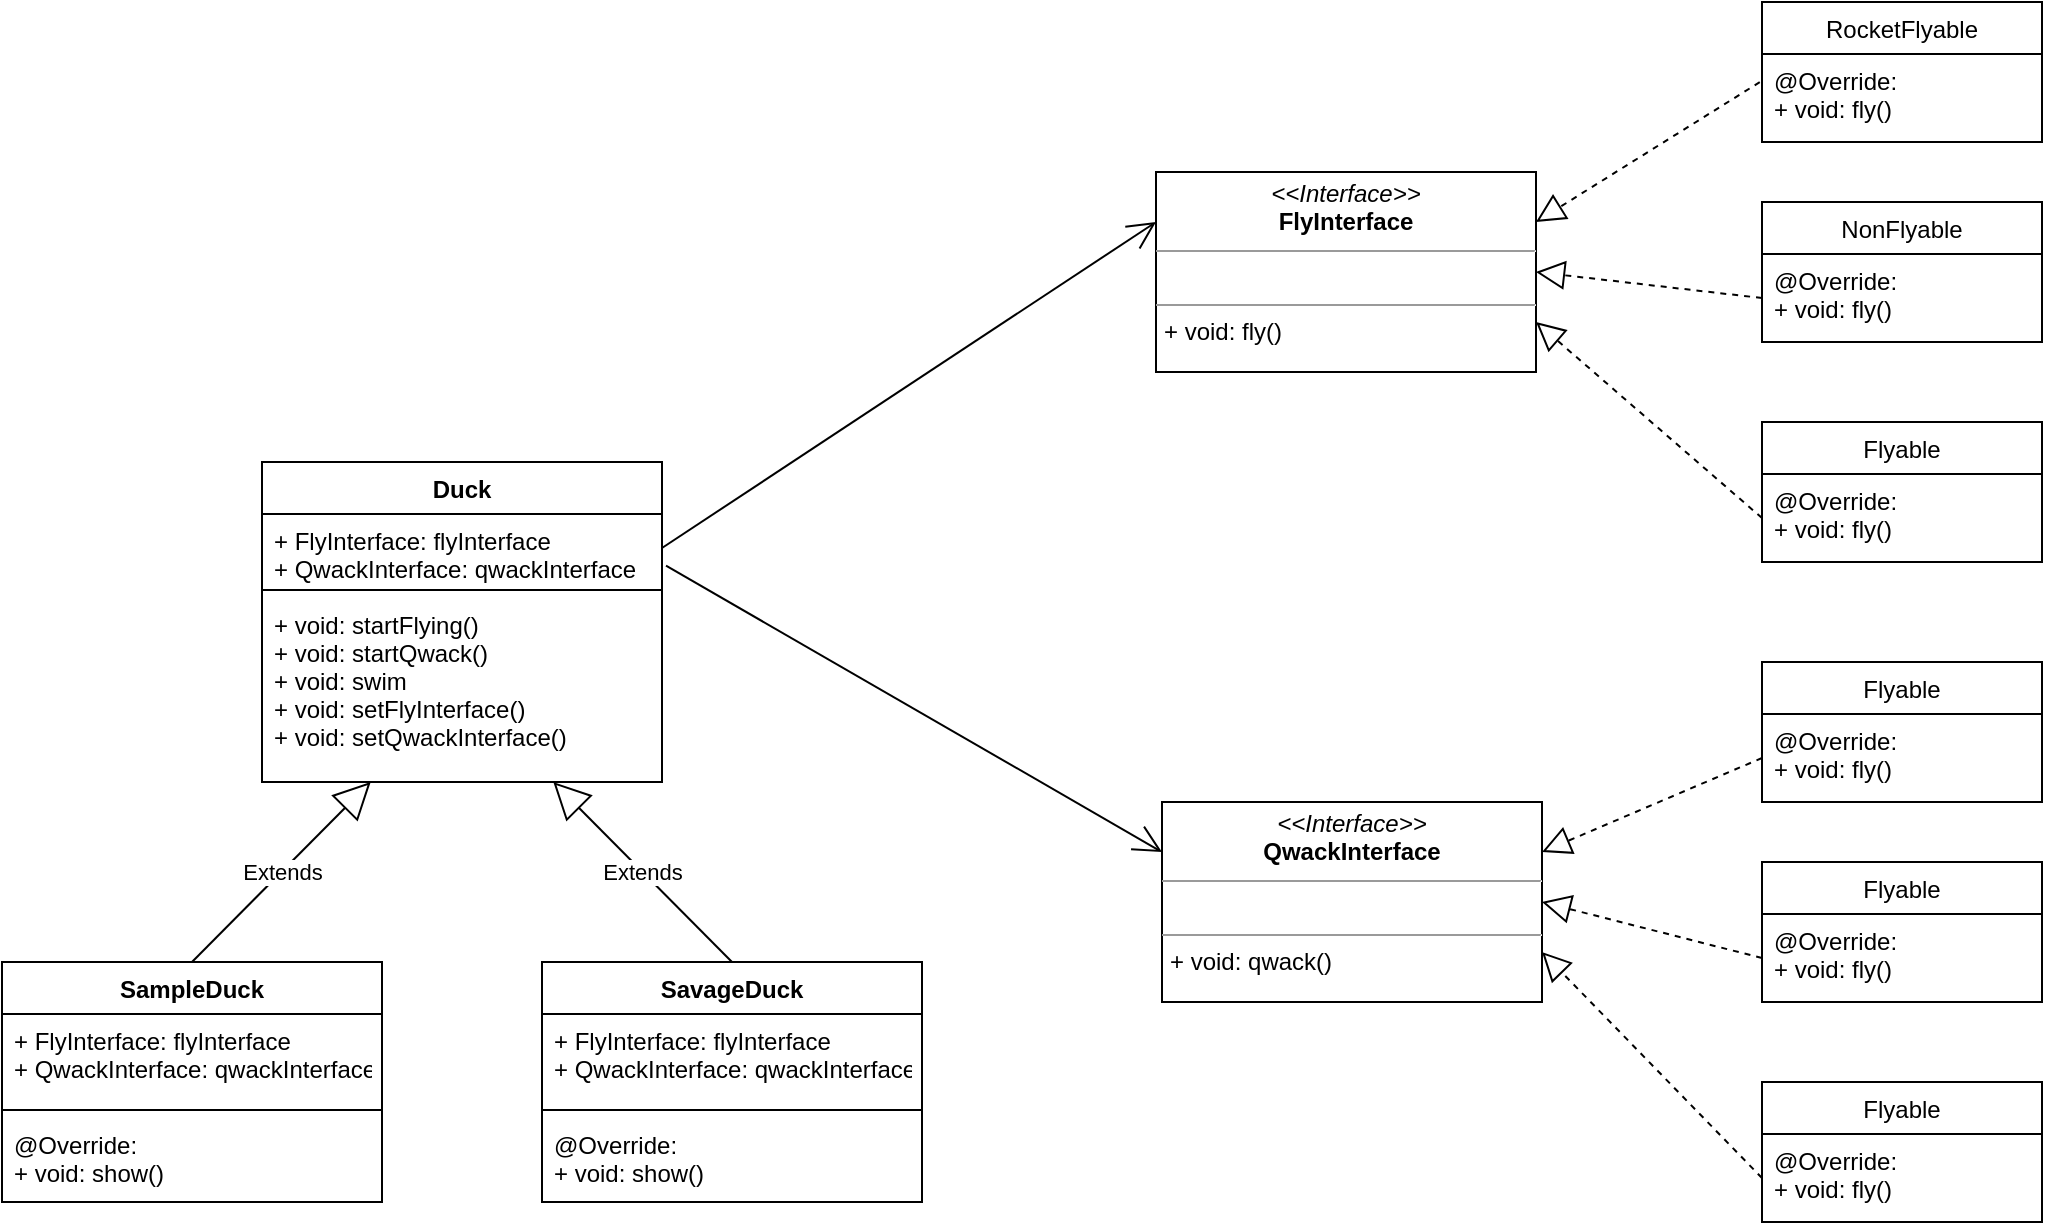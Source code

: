 <mxfile version="14.5.7" type="device"><diagram id="Xy2wSa9hNJmvXi25V2sU" name="Page-1"><mxGraphModel dx="1447" dy="803" grid="1" gridSize="10" guides="1" tooltips="1" connect="1" arrows="1" fold="1" page="1" pageScale="1" pageWidth="827" pageHeight="1169" math="0" shadow="0"><root><mxCell id="0"/><mxCell id="1" parent="0"/><mxCell id="quM5_9YytsKyh5nmzEG2-1" value="Duck" style="swimlane;fontStyle=1;align=center;verticalAlign=top;childLayout=stackLayout;horizontal=1;startSize=26;horizontalStack=0;resizeParent=1;resizeParentMax=0;resizeLast=0;collapsible=1;marginBottom=0;" vertex="1" parent="1"><mxGeometry x="190" y="300" width="200" height="160" as="geometry"/></mxCell><mxCell id="quM5_9YytsKyh5nmzEG2-2" value="+ FlyInterface: flyInterface&#10;+ QwackInterface: qwackInterface&#10;" style="text;strokeColor=none;fillColor=none;align=left;verticalAlign=top;spacingLeft=4;spacingRight=4;overflow=hidden;rotatable=0;points=[[0,0.5],[1,0.5]];portConstraint=eastwest;" vertex="1" parent="quM5_9YytsKyh5nmzEG2-1"><mxGeometry y="26" width="200" height="34" as="geometry"/></mxCell><mxCell id="quM5_9YytsKyh5nmzEG2-3" value="" style="line;strokeWidth=1;fillColor=none;align=left;verticalAlign=middle;spacingTop=-1;spacingLeft=3;spacingRight=3;rotatable=0;labelPosition=right;points=[];portConstraint=eastwest;" vertex="1" parent="quM5_9YytsKyh5nmzEG2-1"><mxGeometry y="60" width="200" height="8" as="geometry"/></mxCell><mxCell id="quM5_9YytsKyh5nmzEG2-4" value="+ void: startFlying()&#10;+ void: startQwack()&#10;+ void: swim&#10;+ void: setFlyInterface()&#10;+ void: setQwackInterface()" style="text;strokeColor=none;fillColor=none;align=left;verticalAlign=top;spacingLeft=4;spacingRight=4;overflow=hidden;rotatable=0;points=[[0,0.5],[1,0.5]];portConstraint=eastwest;" vertex="1" parent="quM5_9YytsKyh5nmzEG2-1"><mxGeometry y="68" width="200" height="92" as="geometry"/></mxCell><mxCell id="quM5_9YytsKyh5nmzEG2-5" value="SampleDuck" style="swimlane;fontStyle=1;align=center;verticalAlign=top;childLayout=stackLayout;horizontal=1;startSize=26;horizontalStack=0;resizeParent=1;resizeParentMax=0;resizeLast=0;collapsible=1;marginBottom=0;" vertex="1" parent="1"><mxGeometry x="60" y="550" width="190" height="120" as="geometry"/></mxCell><mxCell id="quM5_9YytsKyh5nmzEG2-6" value="+ FlyInterface: flyInterface&#10;+ QwackInterface: qwackInterface&#10;" style="text;strokeColor=none;fillColor=none;align=left;verticalAlign=top;spacingLeft=4;spacingRight=4;overflow=hidden;rotatable=0;points=[[0,0.5],[1,0.5]];portConstraint=eastwest;" vertex="1" parent="quM5_9YytsKyh5nmzEG2-5"><mxGeometry y="26" width="190" height="44" as="geometry"/></mxCell><mxCell id="quM5_9YytsKyh5nmzEG2-7" value="" style="line;strokeWidth=1;fillColor=none;align=left;verticalAlign=middle;spacingTop=-1;spacingLeft=3;spacingRight=3;rotatable=0;labelPosition=right;points=[];portConstraint=eastwest;" vertex="1" parent="quM5_9YytsKyh5nmzEG2-5"><mxGeometry y="70" width="190" height="8" as="geometry"/></mxCell><mxCell id="quM5_9YytsKyh5nmzEG2-8" value="@Override:&#10;+ void: show()" style="text;strokeColor=none;fillColor=none;align=left;verticalAlign=top;spacingLeft=4;spacingRight=4;overflow=hidden;rotatable=0;points=[[0,0.5],[1,0.5]];portConstraint=eastwest;" vertex="1" parent="quM5_9YytsKyh5nmzEG2-5"><mxGeometry y="78" width="190" height="42" as="geometry"/></mxCell><mxCell id="quM5_9YytsKyh5nmzEG2-9" value="SavageDuck" style="swimlane;fontStyle=1;align=center;verticalAlign=top;childLayout=stackLayout;horizontal=1;startSize=26;horizontalStack=0;resizeParent=1;resizeParentMax=0;resizeLast=0;collapsible=1;marginBottom=0;" vertex="1" parent="1"><mxGeometry x="330" y="550" width="190" height="120" as="geometry"/></mxCell><mxCell id="quM5_9YytsKyh5nmzEG2-10" value="+ FlyInterface: flyInterface&#10;+ QwackInterface: qwackInterface&#10;" style="text;strokeColor=none;fillColor=none;align=left;verticalAlign=top;spacingLeft=4;spacingRight=4;overflow=hidden;rotatable=0;points=[[0,0.5],[1,0.5]];portConstraint=eastwest;" vertex="1" parent="quM5_9YytsKyh5nmzEG2-9"><mxGeometry y="26" width="190" height="44" as="geometry"/></mxCell><mxCell id="quM5_9YytsKyh5nmzEG2-11" value="" style="line;strokeWidth=1;fillColor=none;align=left;verticalAlign=middle;spacingTop=-1;spacingLeft=3;spacingRight=3;rotatable=0;labelPosition=right;points=[];portConstraint=eastwest;" vertex="1" parent="quM5_9YytsKyh5nmzEG2-9"><mxGeometry y="70" width="190" height="8" as="geometry"/></mxCell><mxCell id="quM5_9YytsKyh5nmzEG2-12" value="@Override:&#10;+ void: show()" style="text;strokeColor=none;fillColor=none;align=left;verticalAlign=top;spacingLeft=4;spacingRight=4;overflow=hidden;rotatable=0;points=[[0,0.5],[1,0.5]];portConstraint=eastwest;" vertex="1" parent="quM5_9YytsKyh5nmzEG2-9"><mxGeometry y="78" width="190" height="42" as="geometry"/></mxCell><mxCell id="quM5_9YytsKyh5nmzEG2-13" value="Extends" style="endArrow=block;endSize=16;endFill=0;html=1;exitX=0.5;exitY=0;exitDx=0;exitDy=0;" edge="1" parent="1" source="quM5_9YytsKyh5nmzEG2-5" target="quM5_9YytsKyh5nmzEG2-4"><mxGeometry width="160" relative="1" as="geometry"><mxPoint x="200" y="530" as="sourcePoint"/><mxPoint x="360" y="530" as="targetPoint"/></mxGeometry></mxCell><mxCell id="quM5_9YytsKyh5nmzEG2-14" value="Extends" style="endArrow=block;endSize=16;endFill=0;html=1;exitX=0.5;exitY=0;exitDx=0;exitDy=0;" edge="1" parent="1" source="quM5_9YytsKyh5nmzEG2-9" target="quM5_9YytsKyh5nmzEG2-4"><mxGeometry width="160" relative="1" as="geometry"><mxPoint x="200" y="530" as="sourcePoint"/><mxPoint x="360" y="530" as="targetPoint"/></mxGeometry></mxCell><mxCell id="quM5_9YytsKyh5nmzEG2-15" value="&lt;p style=&quot;margin: 0px ; margin-top: 4px ; text-align: center&quot;&gt;&lt;i&gt;&amp;lt;&amp;lt;Interface&amp;gt;&amp;gt;&lt;/i&gt;&lt;br&gt;&lt;b&gt;FlyInterface&lt;/b&gt;&lt;/p&gt;&lt;hr size=&quot;1&quot;&gt;&lt;p style=&quot;margin: 0px ; margin-left: 4px&quot;&gt;&lt;br&gt;&lt;/p&gt;&lt;hr size=&quot;1&quot;&gt;&lt;p style=&quot;margin: 0px ; margin-left: 4px&quot;&gt;+ void: fly()&lt;br&gt;&lt;br&gt;&lt;/p&gt;" style="verticalAlign=top;align=left;overflow=fill;fontSize=12;fontFamily=Helvetica;html=1;" vertex="1" parent="1"><mxGeometry x="637" y="155" width="190" height="100" as="geometry"/></mxCell><mxCell id="quM5_9YytsKyh5nmzEG2-16" value="Flyable" style="swimlane;fontStyle=0;childLayout=stackLayout;horizontal=1;startSize=26;fillColor=none;horizontalStack=0;resizeParent=1;resizeParentMax=0;resizeLast=0;collapsible=1;marginBottom=0;" vertex="1" parent="1"><mxGeometry x="940" y="280" width="140" height="70" as="geometry"/></mxCell><mxCell id="quM5_9YytsKyh5nmzEG2-17" value="@Override:&#10;+ void: fly()" style="text;strokeColor=none;fillColor=none;align=left;verticalAlign=top;spacingLeft=4;spacingRight=4;overflow=hidden;rotatable=0;points=[[0,0.5],[1,0.5]];portConstraint=eastwest;" vertex="1" parent="quM5_9YytsKyh5nmzEG2-16"><mxGeometry y="26" width="140" height="44" as="geometry"/></mxCell><mxCell id="quM5_9YytsKyh5nmzEG2-21" value="NonFlyable" style="swimlane;fontStyle=0;childLayout=stackLayout;horizontal=1;startSize=26;fillColor=none;horizontalStack=0;resizeParent=1;resizeParentMax=0;resizeLast=0;collapsible=1;marginBottom=0;" vertex="1" parent="1"><mxGeometry x="940" y="170" width="140" height="70" as="geometry"/></mxCell><mxCell id="quM5_9YytsKyh5nmzEG2-22" value="@Override:&#10;+ void: fly()" style="text;strokeColor=none;fillColor=none;align=left;verticalAlign=top;spacingLeft=4;spacingRight=4;overflow=hidden;rotatable=0;points=[[0,0.5],[1,0.5]];portConstraint=eastwest;" vertex="1" parent="quM5_9YytsKyh5nmzEG2-21"><mxGeometry y="26" width="140" height="44" as="geometry"/></mxCell><mxCell id="quM5_9YytsKyh5nmzEG2-23" value="RocketFlyable" style="swimlane;fontStyle=0;childLayout=stackLayout;horizontal=1;startSize=26;fillColor=none;horizontalStack=0;resizeParent=1;resizeParentMax=0;resizeLast=0;collapsible=1;marginBottom=0;" vertex="1" parent="1"><mxGeometry x="940" y="70" width="140" height="70" as="geometry"/></mxCell><mxCell id="quM5_9YytsKyh5nmzEG2-24" value="@Override:&#10;+ void: fly()" style="text;strokeColor=none;fillColor=none;align=left;verticalAlign=top;spacingLeft=4;spacingRight=4;overflow=hidden;rotatable=0;points=[[0,0.5],[1,0.5]];portConstraint=eastwest;" vertex="1" parent="quM5_9YytsKyh5nmzEG2-23"><mxGeometry y="26" width="140" height="44" as="geometry"/></mxCell><mxCell id="quM5_9YytsKyh5nmzEG2-25" value="" style="endArrow=block;dashed=1;endFill=0;endSize=12;html=1;entryX=1;entryY=0.75;entryDx=0;entryDy=0;exitX=0;exitY=0.5;exitDx=0;exitDy=0;" edge="1" parent="1" source="quM5_9YytsKyh5nmzEG2-17" target="quM5_9YytsKyh5nmzEG2-15"><mxGeometry width="160" relative="1" as="geometry"><mxPoint x="590" y="310" as="sourcePoint"/><mxPoint x="750" y="310" as="targetPoint"/></mxGeometry></mxCell><mxCell id="quM5_9YytsKyh5nmzEG2-26" value="" style="endArrow=block;dashed=1;endFill=0;endSize=12;html=1;entryX=1;entryY=0.5;entryDx=0;entryDy=0;exitX=0;exitY=0.5;exitDx=0;exitDy=0;" edge="1" parent="1" source="quM5_9YytsKyh5nmzEG2-22" target="quM5_9YytsKyh5nmzEG2-15"><mxGeometry width="160" relative="1" as="geometry"><mxPoint x="590" y="310" as="sourcePoint"/><mxPoint x="750" y="310" as="targetPoint"/></mxGeometry></mxCell><mxCell id="quM5_9YytsKyh5nmzEG2-27" value="" style="endArrow=block;dashed=1;endFill=0;endSize=12;html=1;entryX=1;entryY=0.25;entryDx=0;entryDy=0;exitX=-0.008;exitY=0.32;exitDx=0;exitDy=0;exitPerimeter=0;" edge="1" parent="1" source="quM5_9YytsKyh5nmzEG2-24" target="quM5_9YytsKyh5nmzEG2-15"><mxGeometry width="160" relative="1" as="geometry"><mxPoint x="760" y="104.29" as="sourcePoint"/><mxPoint x="920" y="104.29" as="targetPoint"/></mxGeometry></mxCell><mxCell id="quM5_9YytsKyh5nmzEG2-28" value="&lt;p style=&quot;margin: 0px ; margin-top: 4px ; text-align: center&quot;&gt;&lt;i&gt;&amp;lt;&amp;lt;Interface&amp;gt;&amp;gt;&lt;/i&gt;&lt;br&gt;&lt;b&gt;QwackInterface&lt;/b&gt;&lt;/p&gt;&lt;hr size=&quot;1&quot;&gt;&lt;p style=&quot;margin: 0px ; margin-left: 4px&quot;&gt;&lt;br&gt;&lt;/p&gt;&lt;hr size=&quot;1&quot;&gt;&lt;p style=&quot;margin: 0px ; margin-left: 4px&quot;&gt;+ void: qwack()&lt;br&gt;&lt;br&gt;&lt;/p&gt;" style="verticalAlign=top;align=left;overflow=fill;fontSize=12;fontFamily=Helvetica;html=1;" vertex="1" parent="1"><mxGeometry x="640" y="470" width="190" height="100" as="geometry"/></mxCell><mxCell id="quM5_9YytsKyh5nmzEG2-29" value="Flyable" style="swimlane;fontStyle=0;childLayout=stackLayout;horizontal=1;startSize=26;fillColor=none;horizontalStack=0;resizeParent=1;resizeParentMax=0;resizeLast=0;collapsible=1;marginBottom=0;" vertex="1" parent="1"><mxGeometry x="940" y="400" width="140" height="70" as="geometry"/></mxCell><mxCell id="quM5_9YytsKyh5nmzEG2-30" value="@Override:&#10;+ void: fly()" style="text;strokeColor=none;fillColor=none;align=left;verticalAlign=top;spacingLeft=4;spacingRight=4;overflow=hidden;rotatable=0;points=[[0,0.5],[1,0.5]];portConstraint=eastwest;" vertex="1" parent="quM5_9YytsKyh5nmzEG2-29"><mxGeometry y="26" width="140" height="44" as="geometry"/></mxCell><mxCell id="quM5_9YytsKyh5nmzEG2-31" value="Flyable" style="swimlane;fontStyle=0;childLayout=stackLayout;horizontal=1;startSize=26;fillColor=none;horizontalStack=0;resizeParent=1;resizeParentMax=0;resizeLast=0;collapsible=1;marginBottom=0;" vertex="1" parent="1"><mxGeometry x="940" y="500" width="140" height="70" as="geometry"/></mxCell><mxCell id="quM5_9YytsKyh5nmzEG2-32" value="@Override:&#10;+ void: fly()" style="text;strokeColor=none;fillColor=none;align=left;verticalAlign=top;spacingLeft=4;spacingRight=4;overflow=hidden;rotatable=0;points=[[0,0.5],[1,0.5]];portConstraint=eastwest;" vertex="1" parent="quM5_9YytsKyh5nmzEG2-31"><mxGeometry y="26" width="140" height="44" as="geometry"/></mxCell><mxCell id="quM5_9YytsKyh5nmzEG2-33" value="Flyable" style="swimlane;fontStyle=0;childLayout=stackLayout;horizontal=1;startSize=26;fillColor=none;horizontalStack=0;resizeParent=1;resizeParentMax=0;resizeLast=0;collapsible=1;marginBottom=0;" vertex="1" parent="1"><mxGeometry x="940" y="610" width="140" height="70" as="geometry"/></mxCell><mxCell id="quM5_9YytsKyh5nmzEG2-34" value="@Override:&#10;+ void: fly()" style="text;strokeColor=none;fillColor=none;align=left;verticalAlign=top;spacingLeft=4;spacingRight=4;overflow=hidden;rotatable=0;points=[[0,0.5],[1,0.5]];portConstraint=eastwest;" vertex="1" parent="quM5_9YytsKyh5nmzEG2-33"><mxGeometry y="26" width="140" height="44" as="geometry"/></mxCell><mxCell id="quM5_9YytsKyh5nmzEG2-35" value="" style="endArrow=block;dashed=1;endFill=0;endSize=12;html=1;entryX=1;entryY=0.75;entryDx=0;entryDy=0;exitX=0;exitY=0.5;exitDx=0;exitDy=0;" edge="1" parent="1" source="quM5_9YytsKyh5nmzEG2-34" target="quM5_9YytsKyh5nmzEG2-28"><mxGeometry width="160" relative="1" as="geometry"><mxPoint x="883" y="718" as="sourcePoint"/><mxPoint x="770" y="620" as="targetPoint"/></mxGeometry></mxCell><mxCell id="quM5_9YytsKyh5nmzEG2-36" value="" style="endArrow=block;dashed=1;endFill=0;endSize=12;html=1;entryX=1;entryY=0.5;entryDx=0;entryDy=0;exitX=0;exitY=0.5;exitDx=0;exitDy=0;" edge="1" parent="1" source="quM5_9YytsKyh5nmzEG2-32" target="quM5_9YytsKyh5nmzEG2-28"><mxGeometry width="160" relative="1" as="geometry"><mxPoint x="943" y="598" as="sourcePoint"/><mxPoint x="830" y="500" as="targetPoint"/></mxGeometry></mxCell><mxCell id="quM5_9YytsKyh5nmzEG2-37" value="" style="endArrow=block;dashed=1;endFill=0;endSize=12;html=1;entryX=1;entryY=0.25;entryDx=0;entryDy=0;exitX=0;exitY=0.5;exitDx=0;exitDy=0;" edge="1" parent="1" source="quM5_9YytsKyh5nmzEG2-30" target="quM5_9YytsKyh5nmzEG2-28"><mxGeometry width="160" relative="1" as="geometry"><mxPoint x="953" y="498" as="sourcePoint"/><mxPoint x="840" y="400" as="targetPoint"/></mxGeometry></mxCell><mxCell id="quM5_9YytsKyh5nmzEG2-38" value="" style="endArrow=open;endFill=1;endSize=12;html=1;exitX=1;exitY=0.5;exitDx=0;exitDy=0;entryX=0;entryY=0.25;entryDx=0;entryDy=0;" edge="1" parent="1" source="quM5_9YytsKyh5nmzEG2-2" target="quM5_9YytsKyh5nmzEG2-15"><mxGeometry width="160" relative="1" as="geometry"><mxPoint x="430" y="240" as="sourcePoint"/><mxPoint x="590" y="240" as="targetPoint"/></mxGeometry></mxCell><mxCell id="quM5_9YytsKyh5nmzEG2-39" value="" style="endArrow=open;endFill=1;endSize=12;html=1;entryX=0;entryY=0.25;entryDx=0;entryDy=0;exitX=1.01;exitY=0.76;exitDx=0;exitDy=0;exitPerimeter=0;" edge="1" parent="1" source="quM5_9YytsKyh5nmzEG2-2" target="quM5_9YytsKyh5nmzEG2-28"><mxGeometry width="160" relative="1" as="geometry"><mxPoint x="250" y="420" as="sourcePoint"/><mxPoint x="410" y="420" as="targetPoint"/></mxGeometry></mxCell></root></mxGraphModel></diagram></mxfile>